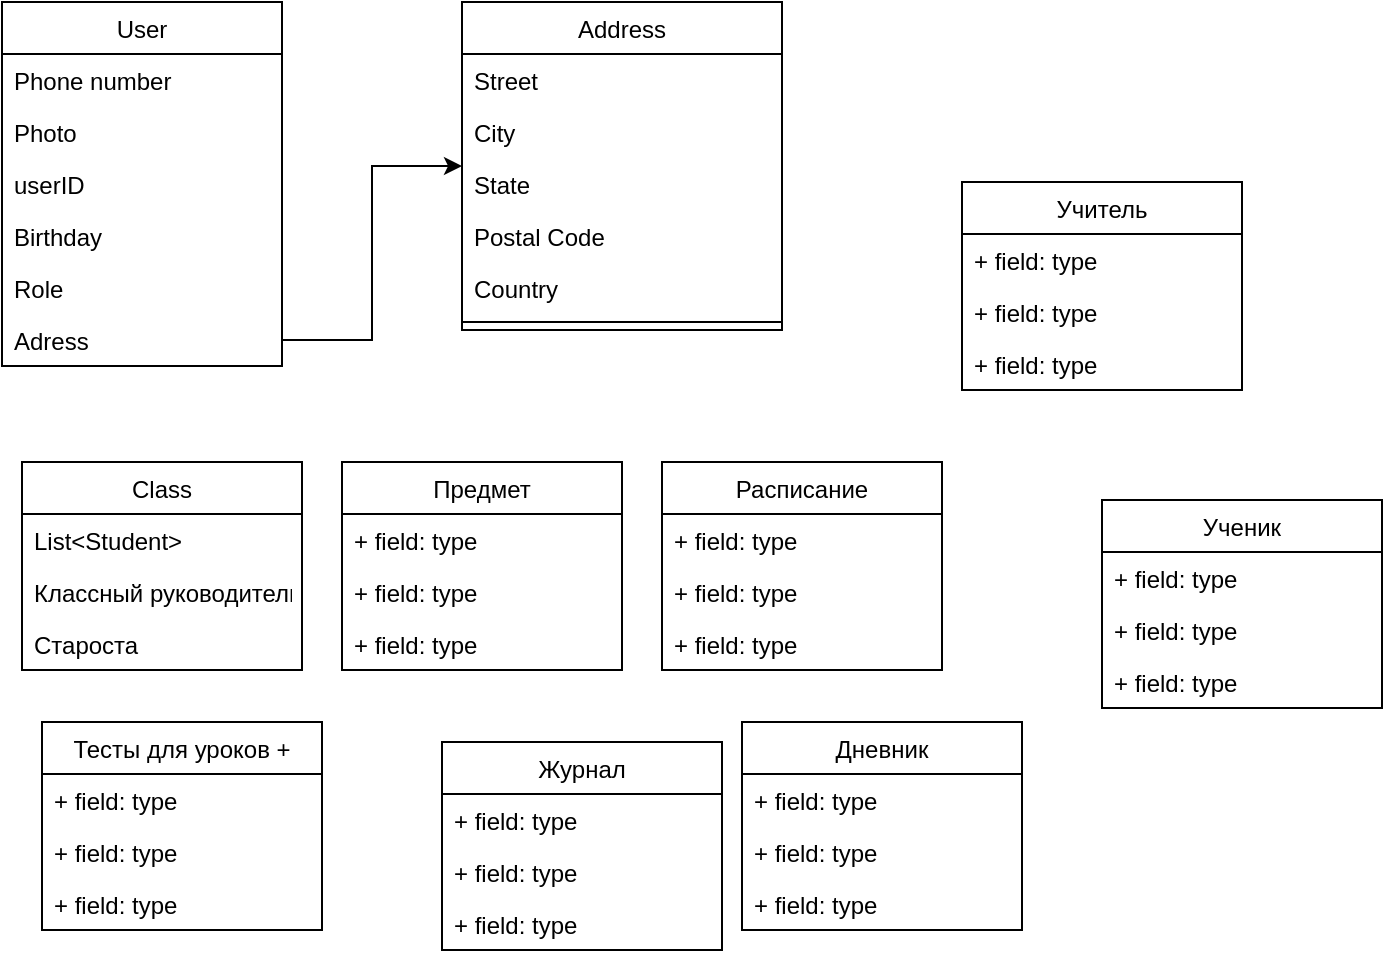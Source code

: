 <mxfile version="15.9.6" type="github">
  <diagram id="C5RBs43oDa-KdzZeNtuy" name="Page-1">
    <mxGraphModel dx="920" dy="511" grid="1" gridSize="10" guides="1" tooltips="1" connect="1" arrows="1" fold="1" page="1" pageScale="1" pageWidth="827" pageHeight="1169" math="0" shadow="0">
      <root>
        <mxCell id="WIyWlLk6GJQsqaUBKTNV-0" />
        <mxCell id="WIyWlLk6GJQsqaUBKTNV-1" parent="WIyWlLk6GJQsqaUBKTNV-0" />
        <mxCell id="zkfFHV4jXpPFQw0GAbJ--17" value="Address" style="swimlane;fontStyle=0;align=center;verticalAlign=top;childLayout=stackLayout;horizontal=1;startSize=26;horizontalStack=0;resizeParent=1;resizeLast=0;collapsible=1;marginBottom=0;rounded=0;shadow=0;strokeWidth=1;" parent="WIyWlLk6GJQsqaUBKTNV-1" vertex="1">
          <mxGeometry x="270" y="20" width="160" height="164" as="geometry">
            <mxRectangle x="550" y="140" width="160" height="26" as="alternateBounds" />
          </mxGeometry>
        </mxCell>
        <mxCell id="zkfFHV4jXpPFQw0GAbJ--18" value="Street" style="text;align=left;verticalAlign=top;spacingLeft=4;spacingRight=4;overflow=hidden;rotatable=0;points=[[0,0.5],[1,0.5]];portConstraint=eastwest;" parent="zkfFHV4jXpPFQw0GAbJ--17" vertex="1">
          <mxGeometry y="26" width="160" height="26" as="geometry" />
        </mxCell>
        <mxCell id="zkfFHV4jXpPFQw0GAbJ--19" value="City" style="text;align=left;verticalAlign=top;spacingLeft=4;spacingRight=4;overflow=hidden;rotatable=0;points=[[0,0.5],[1,0.5]];portConstraint=eastwest;rounded=0;shadow=0;html=0;" parent="zkfFHV4jXpPFQw0GAbJ--17" vertex="1">
          <mxGeometry y="52" width="160" height="26" as="geometry" />
        </mxCell>
        <mxCell id="zkfFHV4jXpPFQw0GAbJ--20" value="State" style="text;align=left;verticalAlign=top;spacingLeft=4;spacingRight=4;overflow=hidden;rotatable=0;points=[[0,0.5],[1,0.5]];portConstraint=eastwest;rounded=0;shadow=0;html=0;" parent="zkfFHV4jXpPFQw0GAbJ--17" vertex="1">
          <mxGeometry y="78" width="160" height="26" as="geometry" />
        </mxCell>
        <mxCell id="zkfFHV4jXpPFQw0GAbJ--21" value="Postal Code" style="text;align=left;verticalAlign=top;spacingLeft=4;spacingRight=4;overflow=hidden;rotatable=0;points=[[0,0.5],[1,0.5]];portConstraint=eastwest;rounded=0;shadow=0;html=0;" parent="zkfFHV4jXpPFQw0GAbJ--17" vertex="1">
          <mxGeometry y="104" width="160" height="26" as="geometry" />
        </mxCell>
        <mxCell id="zkfFHV4jXpPFQw0GAbJ--22" value="Country" style="text;align=left;verticalAlign=top;spacingLeft=4;spacingRight=4;overflow=hidden;rotatable=0;points=[[0,0.5],[1,0.5]];portConstraint=eastwest;rounded=0;shadow=0;html=0;" parent="zkfFHV4jXpPFQw0GAbJ--17" vertex="1">
          <mxGeometry y="130" width="160" height="26" as="geometry" />
        </mxCell>
        <mxCell id="zkfFHV4jXpPFQw0GAbJ--23" value="" style="line;html=1;strokeWidth=1;align=left;verticalAlign=middle;spacingTop=-1;spacingLeft=3;spacingRight=3;rotatable=0;labelPosition=right;points=[];portConstraint=eastwest;" parent="zkfFHV4jXpPFQw0GAbJ--17" vertex="1">
          <mxGeometry y="156" width="160" height="8" as="geometry" />
        </mxCell>
        <mxCell id="0blRCIm4kCvEpNC7EBll-3" value="User" style="swimlane;fontStyle=0;childLayout=stackLayout;horizontal=1;startSize=26;fillColor=none;horizontalStack=0;resizeParent=1;resizeParentMax=0;resizeLast=0;collapsible=1;marginBottom=0;" vertex="1" parent="WIyWlLk6GJQsqaUBKTNV-1">
          <mxGeometry x="40" y="20" width="140" height="182" as="geometry" />
        </mxCell>
        <mxCell id="0blRCIm4kCvEpNC7EBll-4" value="Phone number  &#xa;" style="text;strokeColor=none;fillColor=none;align=left;verticalAlign=top;spacingLeft=4;spacingRight=4;overflow=hidden;rotatable=0;points=[[0,0.5],[1,0.5]];portConstraint=eastwest;" vertex="1" parent="0blRCIm4kCvEpNC7EBll-3">
          <mxGeometry y="26" width="140" height="26" as="geometry" />
        </mxCell>
        <mxCell id="0blRCIm4kCvEpNC7EBll-22" value="Photo" style="text;strokeColor=none;fillColor=none;align=left;verticalAlign=top;spacingLeft=4;spacingRight=4;overflow=hidden;rotatable=0;points=[[0,0.5],[1,0.5]];portConstraint=eastwest;" vertex="1" parent="0blRCIm4kCvEpNC7EBll-3">
          <mxGeometry y="52" width="140" height="26" as="geometry" />
        </mxCell>
        <mxCell id="0blRCIm4kCvEpNC7EBll-21" value="userID" style="text;strokeColor=none;fillColor=none;align=left;verticalAlign=top;spacingLeft=4;spacingRight=4;overflow=hidden;rotatable=0;points=[[0,0.5],[1,0.5]];portConstraint=eastwest;" vertex="1" parent="0blRCIm4kCvEpNC7EBll-3">
          <mxGeometry y="78" width="140" height="26" as="geometry" />
        </mxCell>
        <mxCell id="0blRCIm4kCvEpNC7EBll-5" value="Birthday" style="text;strokeColor=none;fillColor=none;align=left;verticalAlign=top;spacingLeft=4;spacingRight=4;overflow=hidden;rotatable=0;points=[[0,0.5],[1,0.5]];portConstraint=eastwest;" vertex="1" parent="0blRCIm4kCvEpNC7EBll-3">
          <mxGeometry y="104" width="140" height="26" as="geometry" />
        </mxCell>
        <mxCell id="0blRCIm4kCvEpNC7EBll-23" value="Role" style="text;strokeColor=none;fillColor=none;align=left;verticalAlign=top;spacingLeft=4;spacingRight=4;overflow=hidden;rotatable=0;points=[[0,0.5],[1,0.5]];portConstraint=eastwest;" vertex="1" parent="0blRCIm4kCvEpNC7EBll-3">
          <mxGeometry y="130" width="140" height="26" as="geometry" />
        </mxCell>
        <mxCell id="0blRCIm4kCvEpNC7EBll-8" value="Adress" style="text;strokeColor=none;fillColor=none;align=left;verticalAlign=top;spacingLeft=4;spacingRight=4;overflow=hidden;rotatable=0;points=[[0,0.5],[1,0.5]];portConstraint=eastwest;" vertex="1" parent="0blRCIm4kCvEpNC7EBll-3">
          <mxGeometry y="156" width="140" height="26" as="geometry" />
        </mxCell>
        <mxCell id="0blRCIm4kCvEpNC7EBll-9" style="edgeStyle=orthogonalEdgeStyle;rounded=0;orthogonalLoop=1;jettySize=auto;html=1;" edge="1" parent="WIyWlLk6GJQsqaUBKTNV-1" source="0blRCIm4kCvEpNC7EBll-8" target="zkfFHV4jXpPFQw0GAbJ--17">
          <mxGeometry relative="1" as="geometry" />
        </mxCell>
        <mxCell id="0blRCIm4kCvEpNC7EBll-16" value="Class" style="swimlane;fontStyle=0;childLayout=stackLayout;horizontal=1;startSize=26;fillColor=none;horizontalStack=0;resizeParent=1;resizeParentMax=0;resizeLast=0;collapsible=1;marginBottom=0;" vertex="1" parent="WIyWlLk6GJQsqaUBKTNV-1">
          <mxGeometry x="50" y="250" width="140" height="104" as="geometry" />
        </mxCell>
        <mxCell id="0blRCIm4kCvEpNC7EBll-17" value="List&lt;Student&gt;" style="text;strokeColor=none;fillColor=none;align=left;verticalAlign=top;spacingLeft=4;spacingRight=4;overflow=hidden;rotatable=0;points=[[0,0.5],[1,0.5]];portConstraint=eastwest;" vertex="1" parent="0blRCIm4kCvEpNC7EBll-16">
          <mxGeometry y="26" width="140" height="26" as="geometry" />
        </mxCell>
        <mxCell id="0blRCIm4kCvEpNC7EBll-18" value="Классный руководитель&#xa;" style="text;strokeColor=none;fillColor=none;align=left;verticalAlign=top;spacingLeft=4;spacingRight=4;overflow=hidden;rotatable=0;points=[[0,0.5],[1,0.5]];portConstraint=eastwest;" vertex="1" parent="0blRCIm4kCvEpNC7EBll-16">
          <mxGeometry y="52" width="140" height="26" as="geometry" />
        </mxCell>
        <mxCell id="0blRCIm4kCvEpNC7EBll-19" value="Староста&#xa;" style="text;strokeColor=none;fillColor=none;align=left;verticalAlign=top;spacingLeft=4;spacingRight=4;overflow=hidden;rotatable=0;points=[[0,0.5],[1,0.5]];portConstraint=eastwest;" vertex="1" parent="0blRCIm4kCvEpNC7EBll-16">
          <mxGeometry y="78" width="140" height="26" as="geometry" />
        </mxCell>
        <mxCell id="0blRCIm4kCvEpNC7EBll-24" value="Предмет" style="swimlane;fontStyle=0;childLayout=stackLayout;horizontal=1;startSize=26;fillColor=none;horizontalStack=0;resizeParent=1;resizeParentMax=0;resizeLast=0;collapsible=1;marginBottom=0;" vertex="1" parent="WIyWlLk6GJQsqaUBKTNV-1">
          <mxGeometry x="210" y="250" width="140" height="104" as="geometry" />
        </mxCell>
        <mxCell id="0blRCIm4kCvEpNC7EBll-25" value="+ field: type" style="text;strokeColor=none;fillColor=none;align=left;verticalAlign=top;spacingLeft=4;spacingRight=4;overflow=hidden;rotatable=0;points=[[0,0.5],[1,0.5]];portConstraint=eastwest;" vertex="1" parent="0blRCIm4kCvEpNC7EBll-24">
          <mxGeometry y="26" width="140" height="26" as="geometry" />
        </mxCell>
        <mxCell id="0blRCIm4kCvEpNC7EBll-26" value="+ field: type" style="text;strokeColor=none;fillColor=none;align=left;verticalAlign=top;spacingLeft=4;spacingRight=4;overflow=hidden;rotatable=0;points=[[0,0.5],[1,0.5]];portConstraint=eastwest;" vertex="1" parent="0blRCIm4kCvEpNC7EBll-24">
          <mxGeometry y="52" width="140" height="26" as="geometry" />
        </mxCell>
        <mxCell id="0blRCIm4kCvEpNC7EBll-27" value="+ field: type" style="text;strokeColor=none;fillColor=none;align=left;verticalAlign=top;spacingLeft=4;spacingRight=4;overflow=hidden;rotatable=0;points=[[0,0.5],[1,0.5]];portConstraint=eastwest;" vertex="1" parent="0blRCIm4kCvEpNC7EBll-24">
          <mxGeometry y="78" width="140" height="26" as="geometry" />
        </mxCell>
        <mxCell id="0blRCIm4kCvEpNC7EBll-28" value="Расписание" style="swimlane;fontStyle=0;childLayout=stackLayout;horizontal=1;startSize=26;fillColor=none;horizontalStack=0;resizeParent=1;resizeParentMax=0;resizeLast=0;collapsible=1;marginBottom=0;" vertex="1" parent="WIyWlLk6GJQsqaUBKTNV-1">
          <mxGeometry x="370" y="250" width="140" height="104" as="geometry" />
        </mxCell>
        <mxCell id="0blRCIm4kCvEpNC7EBll-29" value="+ field: type" style="text;strokeColor=none;fillColor=none;align=left;verticalAlign=top;spacingLeft=4;spacingRight=4;overflow=hidden;rotatable=0;points=[[0,0.5],[1,0.5]];portConstraint=eastwest;" vertex="1" parent="0blRCIm4kCvEpNC7EBll-28">
          <mxGeometry y="26" width="140" height="26" as="geometry" />
        </mxCell>
        <mxCell id="0blRCIm4kCvEpNC7EBll-30" value="+ field: type" style="text;strokeColor=none;fillColor=none;align=left;verticalAlign=top;spacingLeft=4;spacingRight=4;overflow=hidden;rotatable=0;points=[[0,0.5],[1,0.5]];portConstraint=eastwest;" vertex="1" parent="0blRCIm4kCvEpNC7EBll-28">
          <mxGeometry y="52" width="140" height="26" as="geometry" />
        </mxCell>
        <mxCell id="0blRCIm4kCvEpNC7EBll-31" value="+ field: type" style="text;strokeColor=none;fillColor=none;align=left;verticalAlign=top;spacingLeft=4;spacingRight=4;overflow=hidden;rotatable=0;points=[[0,0.5],[1,0.5]];portConstraint=eastwest;" vertex="1" parent="0blRCIm4kCvEpNC7EBll-28">
          <mxGeometry y="78" width="140" height="26" as="geometry" />
        </mxCell>
        <mxCell id="0blRCIm4kCvEpNC7EBll-32" value="Дневник" style="swimlane;fontStyle=0;childLayout=stackLayout;horizontal=1;startSize=26;fillColor=none;horizontalStack=0;resizeParent=1;resizeParentMax=0;resizeLast=0;collapsible=1;marginBottom=0;" vertex="1" parent="WIyWlLk6GJQsqaUBKTNV-1">
          <mxGeometry x="410" y="380" width="140" height="104" as="geometry" />
        </mxCell>
        <mxCell id="0blRCIm4kCvEpNC7EBll-33" value="+ field: type" style="text;strokeColor=none;fillColor=none;align=left;verticalAlign=top;spacingLeft=4;spacingRight=4;overflow=hidden;rotatable=0;points=[[0,0.5],[1,0.5]];portConstraint=eastwest;" vertex="1" parent="0blRCIm4kCvEpNC7EBll-32">
          <mxGeometry y="26" width="140" height="26" as="geometry" />
        </mxCell>
        <mxCell id="0blRCIm4kCvEpNC7EBll-34" value="+ field: type" style="text;strokeColor=none;fillColor=none;align=left;verticalAlign=top;spacingLeft=4;spacingRight=4;overflow=hidden;rotatable=0;points=[[0,0.5],[1,0.5]];portConstraint=eastwest;" vertex="1" parent="0blRCIm4kCvEpNC7EBll-32">
          <mxGeometry y="52" width="140" height="26" as="geometry" />
        </mxCell>
        <mxCell id="0blRCIm4kCvEpNC7EBll-35" value="+ field: type" style="text;strokeColor=none;fillColor=none;align=left;verticalAlign=top;spacingLeft=4;spacingRight=4;overflow=hidden;rotatable=0;points=[[0,0.5],[1,0.5]];portConstraint=eastwest;" vertex="1" parent="0blRCIm4kCvEpNC7EBll-32">
          <mxGeometry y="78" width="140" height="26" as="geometry" />
        </mxCell>
        <mxCell id="0blRCIm4kCvEpNC7EBll-36" value="Тесты для уроков +" style="swimlane;fontStyle=0;childLayout=stackLayout;horizontal=1;startSize=26;fillColor=none;horizontalStack=0;resizeParent=1;resizeParentMax=0;resizeLast=0;collapsible=1;marginBottom=0;" vertex="1" parent="WIyWlLk6GJQsqaUBKTNV-1">
          <mxGeometry x="60" y="380" width="140" height="104" as="geometry" />
        </mxCell>
        <mxCell id="0blRCIm4kCvEpNC7EBll-37" value="+ field: type" style="text;strokeColor=none;fillColor=none;align=left;verticalAlign=top;spacingLeft=4;spacingRight=4;overflow=hidden;rotatable=0;points=[[0,0.5],[1,0.5]];portConstraint=eastwest;" vertex="1" parent="0blRCIm4kCvEpNC7EBll-36">
          <mxGeometry y="26" width="140" height="26" as="geometry" />
        </mxCell>
        <mxCell id="0blRCIm4kCvEpNC7EBll-38" value="+ field: type" style="text;strokeColor=none;fillColor=none;align=left;verticalAlign=top;spacingLeft=4;spacingRight=4;overflow=hidden;rotatable=0;points=[[0,0.5],[1,0.5]];portConstraint=eastwest;" vertex="1" parent="0blRCIm4kCvEpNC7EBll-36">
          <mxGeometry y="52" width="140" height="26" as="geometry" />
        </mxCell>
        <mxCell id="0blRCIm4kCvEpNC7EBll-39" value="+ field: type" style="text;strokeColor=none;fillColor=none;align=left;verticalAlign=top;spacingLeft=4;spacingRight=4;overflow=hidden;rotatable=0;points=[[0,0.5],[1,0.5]];portConstraint=eastwest;" vertex="1" parent="0blRCIm4kCvEpNC7EBll-36">
          <mxGeometry y="78" width="140" height="26" as="geometry" />
        </mxCell>
        <mxCell id="0blRCIm4kCvEpNC7EBll-40" value="Журнал" style="swimlane;fontStyle=0;childLayout=stackLayout;horizontal=1;startSize=26;fillColor=none;horizontalStack=0;resizeParent=1;resizeParentMax=0;resizeLast=0;collapsible=1;marginBottom=0;" vertex="1" parent="WIyWlLk6GJQsqaUBKTNV-1">
          <mxGeometry x="260" y="390" width="140" height="104" as="geometry" />
        </mxCell>
        <mxCell id="0blRCIm4kCvEpNC7EBll-41" value="+ field: type" style="text;strokeColor=none;fillColor=none;align=left;verticalAlign=top;spacingLeft=4;spacingRight=4;overflow=hidden;rotatable=0;points=[[0,0.5],[1,0.5]];portConstraint=eastwest;" vertex="1" parent="0blRCIm4kCvEpNC7EBll-40">
          <mxGeometry y="26" width="140" height="26" as="geometry" />
        </mxCell>
        <mxCell id="0blRCIm4kCvEpNC7EBll-42" value="+ field: type" style="text;strokeColor=none;fillColor=none;align=left;verticalAlign=top;spacingLeft=4;spacingRight=4;overflow=hidden;rotatable=0;points=[[0,0.5],[1,0.5]];portConstraint=eastwest;" vertex="1" parent="0blRCIm4kCvEpNC7EBll-40">
          <mxGeometry y="52" width="140" height="26" as="geometry" />
        </mxCell>
        <mxCell id="0blRCIm4kCvEpNC7EBll-43" value="+ field: type" style="text;strokeColor=none;fillColor=none;align=left;verticalAlign=top;spacingLeft=4;spacingRight=4;overflow=hidden;rotatable=0;points=[[0,0.5],[1,0.5]];portConstraint=eastwest;" vertex="1" parent="0blRCIm4kCvEpNC7EBll-40">
          <mxGeometry y="78" width="140" height="26" as="geometry" />
        </mxCell>
        <mxCell id="0blRCIm4kCvEpNC7EBll-48" value="Учитель" style="swimlane;fontStyle=0;childLayout=stackLayout;horizontal=1;startSize=26;fillColor=none;horizontalStack=0;resizeParent=1;resizeParentMax=0;resizeLast=0;collapsible=1;marginBottom=0;" vertex="1" parent="WIyWlLk6GJQsqaUBKTNV-1">
          <mxGeometry x="520" y="110" width="140" height="104" as="geometry" />
        </mxCell>
        <mxCell id="0blRCIm4kCvEpNC7EBll-49" value="+ field: type" style="text;strokeColor=none;fillColor=none;align=left;verticalAlign=top;spacingLeft=4;spacingRight=4;overflow=hidden;rotatable=0;points=[[0,0.5],[1,0.5]];portConstraint=eastwest;" vertex="1" parent="0blRCIm4kCvEpNC7EBll-48">
          <mxGeometry y="26" width="140" height="26" as="geometry" />
        </mxCell>
        <mxCell id="0blRCIm4kCvEpNC7EBll-50" value="+ field: type" style="text;strokeColor=none;fillColor=none;align=left;verticalAlign=top;spacingLeft=4;spacingRight=4;overflow=hidden;rotatable=0;points=[[0,0.5],[1,0.5]];portConstraint=eastwest;" vertex="1" parent="0blRCIm4kCvEpNC7EBll-48">
          <mxGeometry y="52" width="140" height="26" as="geometry" />
        </mxCell>
        <mxCell id="0blRCIm4kCvEpNC7EBll-51" value="+ field: type" style="text;strokeColor=none;fillColor=none;align=left;verticalAlign=top;spacingLeft=4;spacingRight=4;overflow=hidden;rotatable=0;points=[[0,0.5],[1,0.5]];portConstraint=eastwest;" vertex="1" parent="0blRCIm4kCvEpNC7EBll-48">
          <mxGeometry y="78" width="140" height="26" as="geometry" />
        </mxCell>
        <mxCell id="0blRCIm4kCvEpNC7EBll-52" value="Ученик" style="swimlane;fontStyle=0;childLayout=stackLayout;horizontal=1;startSize=26;fillColor=none;horizontalStack=0;resizeParent=1;resizeParentMax=0;resizeLast=0;collapsible=1;marginBottom=0;" vertex="1" parent="WIyWlLk6GJQsqaUBKTNV-1">
          <mxGeometry x="590" y="269" width="140" height="104" as="geometry" />
        </mxCell>
        <mxCell id="0blRCIm4kCvEpNC7EBll-53" value="+ field: type" style="text;strokeColor=none;fillColor=none;align=left;verticalAlign=top;spacingLeft=4;spacingRight=4;overflow=hidden;rotatable=0;points=[[0,0.5],[1,0.5]];portConstraint=eastwest;" vertex="1" parent="0blRCIm4kCvEpNC7EBll-52">
          <mxGeometry y="26" width="140" height="26" as="geometry" />
        </mxCell>
        <mxCell id="0blRCIm4kCvEpNC7EBll-54" value="+ field: type" style="text;strokeColor=none;fillColor=none;align=left;verticalAlign=top;spacingLeft=4;spacingRight=4;overflow=hidden;rotatable=0;points=[[0,0.5],[1,0.5]];portConstraint=eastwest;" vertex="1" parent="0blRCIm4kCvEpNC7EBll-52">
          <mxGeometry y="52" width="140" height="26" as="geometry" />
        </mxCell>
        <mxCell id="0blRCIm4kCvEpNC7EBll-55" value="+ field: type" style="text;strokeColor=none;fillColor=none;align=left;verticalAlign=top;spacingLeft=4;spacingRight=4;overflow=hidden;rotatable=0;points=[[0,0.5],[1,0.5]];portConstraint=eastwest;" vertex="1" parent="0blRCIm4kCvEpNC7EBll-52">
          <mxGeometry y="78" width="140" height="26" as="geometry" />
        </mxCell>
      </root>
    </mxGraphModel>
  </diagram>
</mxfile>
